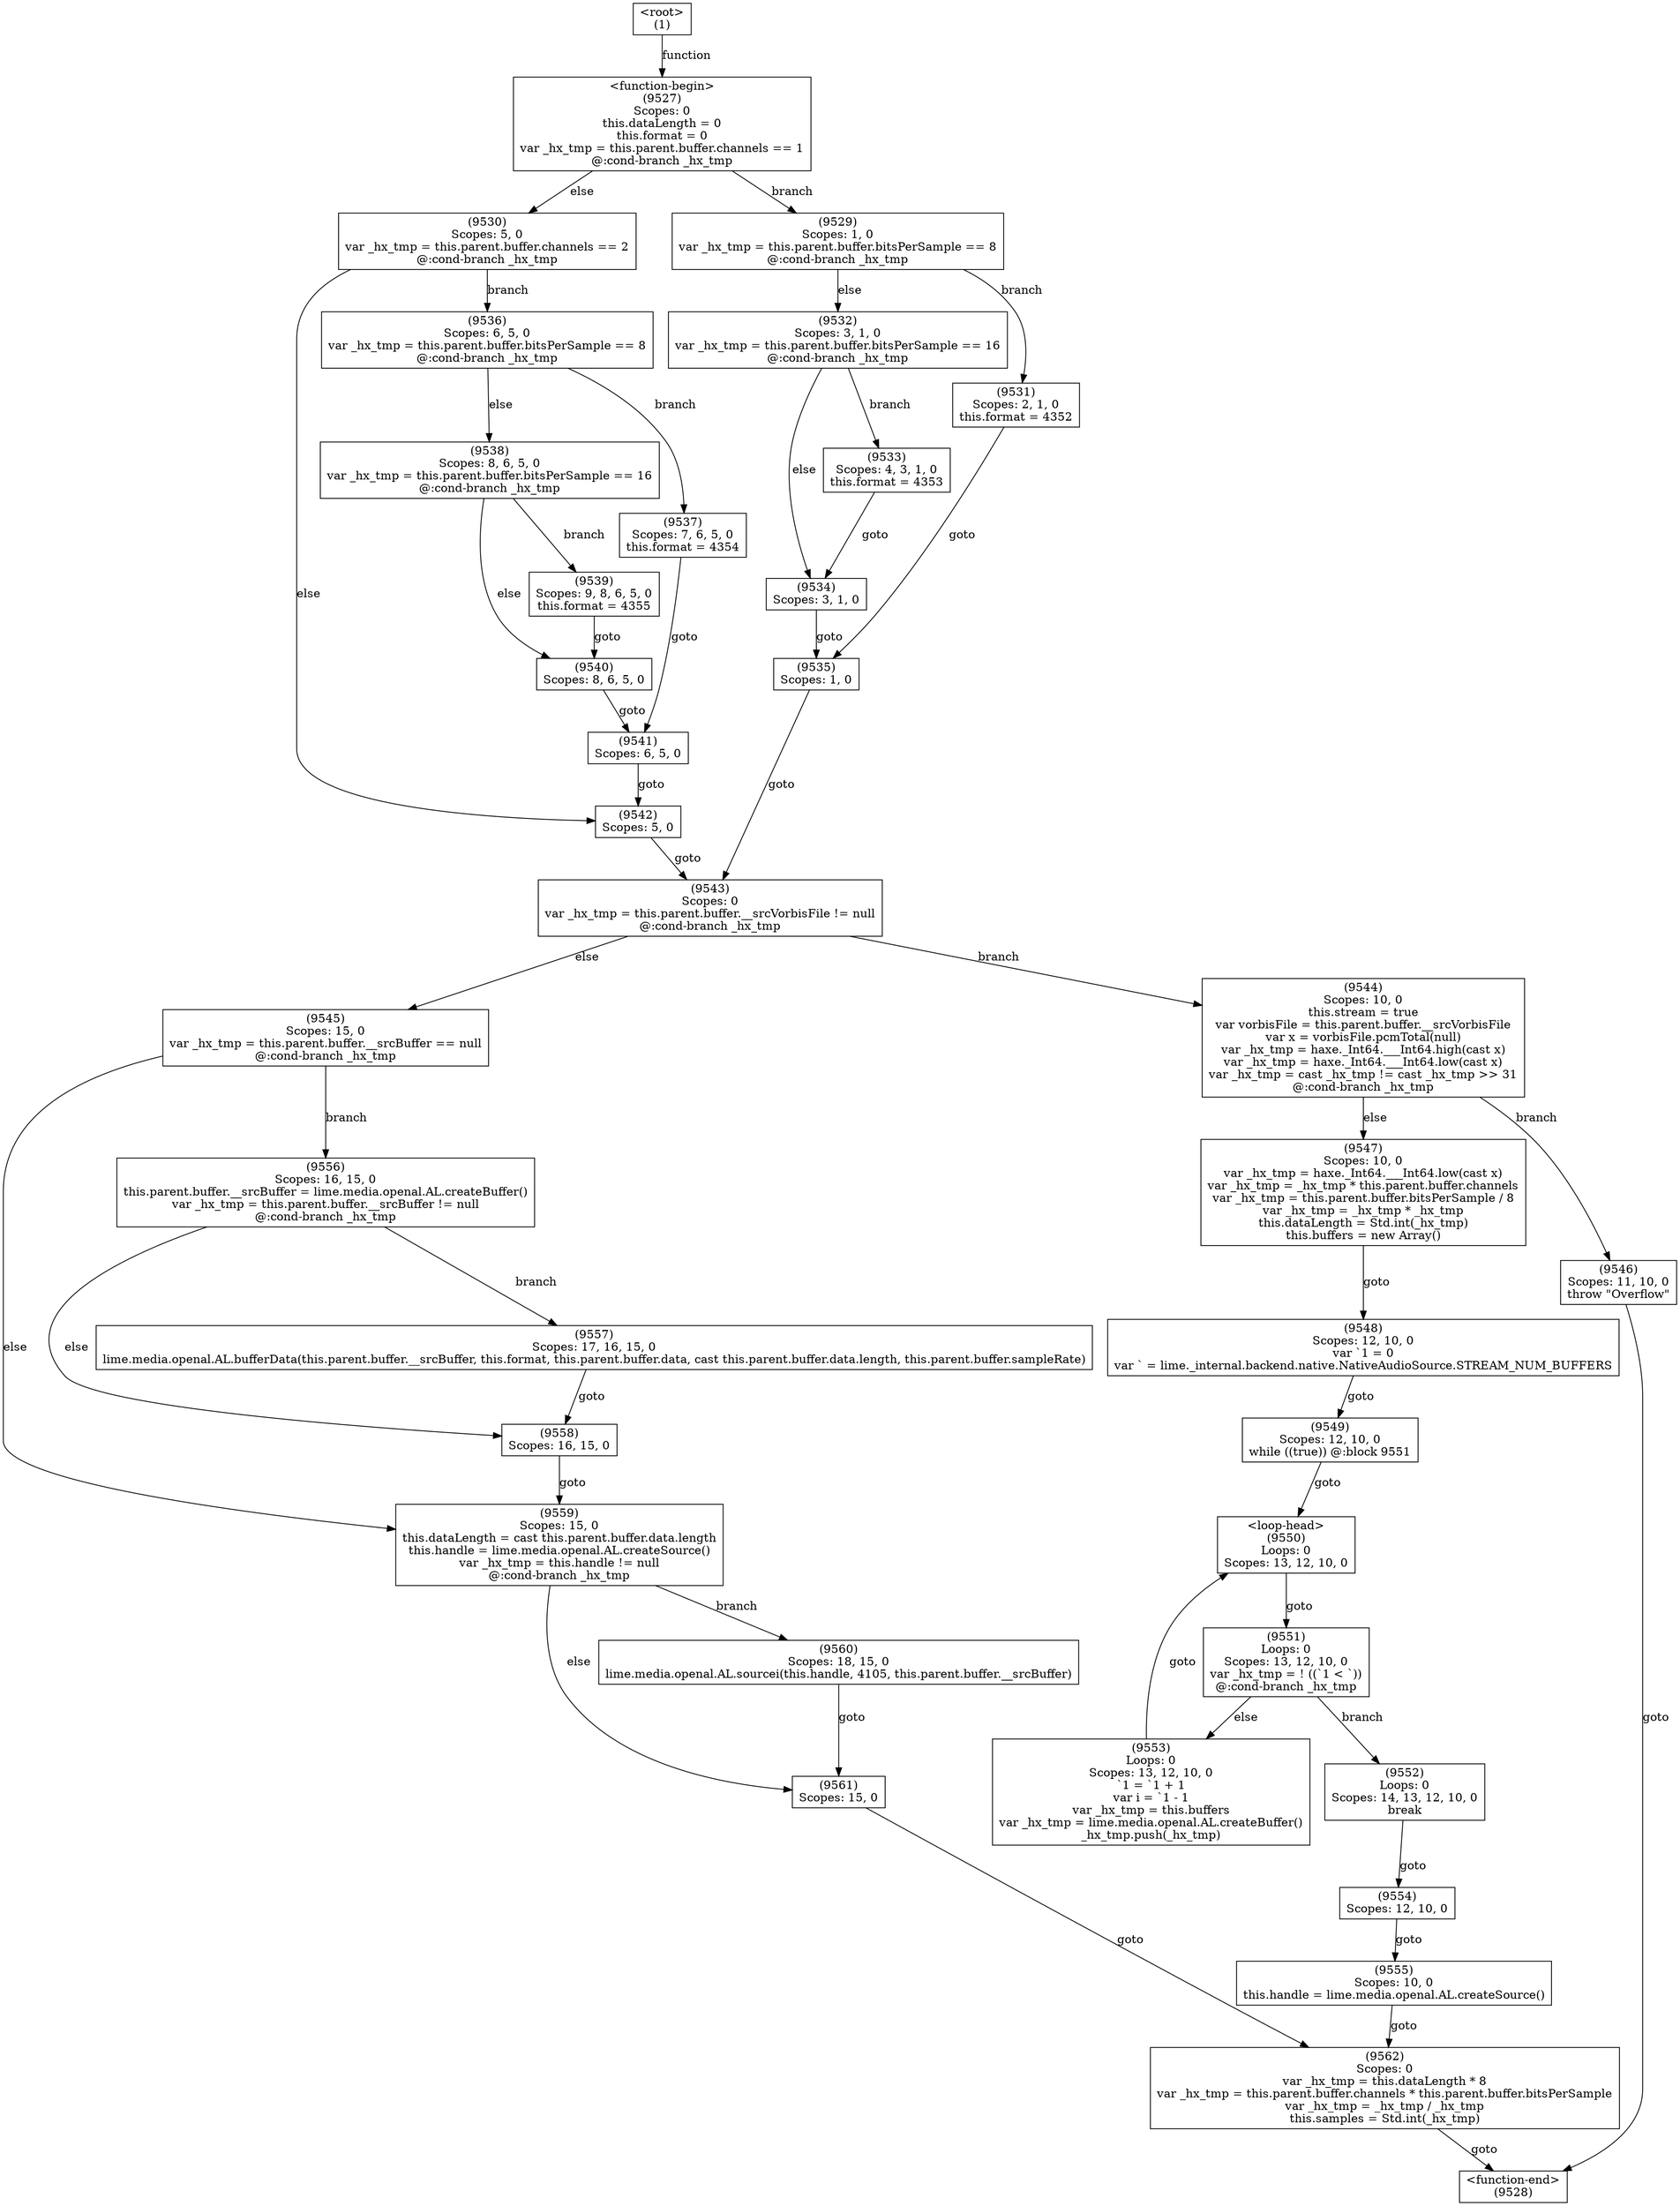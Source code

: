 digraph graphname {
n9562 [shape=box,label="(9562)\nScopes: 0\nvar _hx_tmp = this.dataLength * 8\nvar _hx_tmp = this.parent.buffer.channels * this.parent.buffer.bitsPerSample\nvar _hx_tmp = _hx_tmp / _hx_tmp\nthis.samples = Std.int(_hx_tmp)"];
n9561 [shape=box,label="(9561)\nScopes: 15, 0"];
n9560 [shape=box,label="(9560)\nScopes: 18, 15, 0\nlime.media.openal.AL.sourcei(this.handle, 4105, this.parent.buffer.__srcBuffer)"];
n9559 [shape=box,label="(9559)\nScopes: 15, 0\nthis.dataLength = cast this.parent.buffer.data.length\nthis.handle = lime.media.openal.AL.createSource()\nvar _hx_tmp = this.handle != null\n@:cond-branch _hx_tmp"];
n9558 [shape=box,label="(9558)\nScopes: 16, 15, 0"];
n9557 [shape=box,label="(9557)\nScopes: 17, 16, 15, 0\nlime.media.openal.AL.bufferData(this.parent.buffer.__srcBuffer, this.format, this.parent.buffer.data, cast this.parent.buffer.data.length, this.parent.buffer.sampleRate)"];
n9556 [shape=box,label="(9556)\nScopes: 16, 15, 0\nthis.parent.buffer.__srcBuffer = lime.media.openal.AL.createBuffer()\nvar _hx_tmp = this.parent.buffer.__srcBuffer != null\n@:cond-branch _hx_tmp"];
n9555 [shape=box,label="(9555)\nScopes: 10, 0\nthis.handle = lime.media.openal.AL.createSource()"];
n9554 [shape=box,label="(9554)\nScopes: 12, 10, 0"];
n9553 [shape=box,label="(9553)\nLoops: 0\nScopes: 13, 12, 10, 0\n`1 = `1 + 1\nvar i = `1 - 1\nvar _hx_tmp = this.buffers\nvar _hx_tmp = lime.media.openal.AL.createBuffer()\n_hx_tmp.push(_hx_tmp)"];
n9552 [shape=box,label="(9552)\nLoops: 0\nScopes: 14, 13, 12, 10, 0\nbreak"];
n9551 [shape=box,label="(9551)\nLoops: 0\nScopes: 13, 12, 10, 0\nvar _hx_tmp = ! ((`1 < `))\n@:cond-branch _hx_tmp"];
n9550 [shape=box,label="<loop-head>
(9550)\nLoops: 0\nScopes: 13, 12, 10, 0"];
n9549 [shape=box,label="(9549)\nScopes: 12, 10, 0\nwhile ((true)) @:block 9551"];
n9548 [shape=box,label="(9548)\nScopes: 12, 10, 0\nvar `1 = 0\nvar ` = lime._internal.backend.native.NativeAudioSource.STREAM_NUM_BUFFERS"];
n9547 [shape=box,label="(9547)\nScopes: 10, 0\nvar _hx_tmp = haxe._Int64.___Int64.low(cast x)\nvar _hx_tmp = _hx_tmp * this.parent.buffer.channels\nvar _hx_tmp = this.parent.buffer.bitsPerSample / 8\nvar _hx_tmp = _hx_tmp * _hx_tmp\nthis.dataLength = Std.int(_hx_tmp)\nthis.buffers = new Array()"];
n9546 [shape=box,label="(9546)\nScopes: 11, 10, 0\nthrow \"Overflow\""];
n9545 [shape=box,label="(9545)\nScopes: 15, 0\nvar _hx_tmp = this.parent.buffer.__srcBuffer == null\n@:cond-branch _hx_tmp"];
n9544 [shape=box,label="(9544)\nScopes: 10, 0\nthis.stream = true\nvar vorbisFile = this.parent.buffer.__srcVorbisFile\nvar x = vorbisFile.pcmTotal(null)\nvar _hx_tmp = haxe._Int64.___Int64.high(cast x)\nvar _hx_tmp = haxe._Int64.___Int64.low(cast x)\nvar _hx_tmp = cast _hx_tmp != cast _hx_tmp >> 31\n@:cond-branch _hx_tmp"];
n9543 [shape=box,label="(9543)\nScopes: 0\nvar _hx_tmp = this.parent.buffer.__srcVorbisFile != null\n@:cond-branch _hx_tmp"];
n9542 [shape=box,label="(9542)\nScopes: 5, 0"];
n9541 [shape=box,label="(9541)\nScopes: 6, 5, 0"];
n9540 [shape=box,label="(9540)\nScopes: 8, 6, 5, 0"];
n9539 [shape=box,label="(9539)\nScopes: 9, 8, 6, 5, 0\nthis.format = 4355"];
n9538 [shape=box,label="(9538)\nScopes: 8, 6, 5, 0\nvar _hx_tmp = this.parent.buffer.bitsPerSample == 16\n@:cond-branch _hx_tmp"];
n9537 [shape=box,label="(9537)\nScopes: 7, 6, 5, 0\nthis.format = 4354"];
n9536 [shape=box,label="(9536)\nScopes: 6, 5, 0\nvar _hx_tmp = this.parent.buffer.bitsPerSample == 8\n@:cond-branch _hx_tmp"];
n9535 [shape=box,label="(9535)\nScopes: 1, 0"];
n9534 [shape=box,label="(9534)\nScopes: 3, 1, 0"];
n9533 [shape=box,label="(9533)\nScopes: 4, 3, 1, 0\nthis.format = 4353"];
n9532 [shape=box,label="(9532)\nScopes: 3, 1, 0\nvar _hx_tmp = this.parent.buffer.bitsPerSample == 16\n@:cond-branch _hx_tmp"];
n9531 [shape=box,label="(9531)\nScopes: 2, 1, 0\nthis.format = 4352"];
n9530 [shape=box,label="(9530)\nScopes: 5, 0\nvar _hx_tmp = this.parent.buffer.channels == 2\n@:cond-branch _hx_tmp"];
n9529 [shape=box,label="(9529)\nScopes: 1, 0\nvar _hx_tmp = this.parent.buffer.bitsPerSample == 8\n@:cond-branch _hx_tmp"];
n9528 [shape=box,label="<function-end>
(9528)"];
n9527 [shape=box,label="<function-begin>
(9527)\nScopes: 0\nthis.dataLength = 0\nthis.format = 0\nvar _hx_tmp = this.parent.buffer.channels == 1\n@:cond-branch _hx_tmp"];
n1 [shape=box,label="<root>
(1)"];
n1 -> n9527[label="function"];
n9527 -> n9530[label="else"];
n9527 -> n9529[label="branch"];
n9529 -> n9532[label="else"];
n9529 -> n9531[label="branch"];
n9531 -> n9535[label="goto"];
n9535 -> n9543[label="goto"];
n9532 -> n9534[label="else"];
n9532 -> n9533[label="branch"];
n9533 -> n9534[label="goto"];
n9534 -> n9535[label="goto"];
n9543 -> n9545[label="else"];
n9543 -> n9544[label="branch"];
n9544 -> n9547[label="else"];
n9544 -> n9546[label="branch"];
n9546 -> n9528[label="goto"];
n9547 -> n9548[label="goto"];
n9548 -> n9549[label="goto"];
n9549 -> n9550[label="goto"];
n9550 -> n9551[label="goto"];
n9551 -> n9553[label="else"];
n9551 -> n9552[label="branch"];
n9552 -> n9554[label="goto"];
n9554 -> n9555[label="goto"];
n9555 -> n9562[label="goto"];
n9553 -> n9550[label="goto"];
n9562 -> n9528[label="goto"];
n9545 -> n9559[label="else"];
n9545 -> n9556[label="branch"];
n9556 -> n9558[label="else"];
n9556 -> n9557[label="branch"];
n9557 -> n9558[label="goto"];
n9558 -> n9559[label="goto"];
n9559 -> n9561[label="else"];
n9559 -> n9560[label="branch"];
n9560 -> n9561[label="goto"];
n9561 -> n9562[label="goto"];
n9530 -> n9542[label="else"];
n9530 -> n9536[label="branch"];
n9536 -> n9538[label="else"];
n9536 -> n9537[label="branch"];
n9537 -> n9541[label="goto"];
n9541 -> n9542[label="goto"];
n9538 -> n9540[label="else"];
n9538 -> n9539[label="branch"];
n9539 -> n9540[label="goto"];
n9540 -> n9541[label="goto"];
n9542 -> n9543[label="goto"];
}
